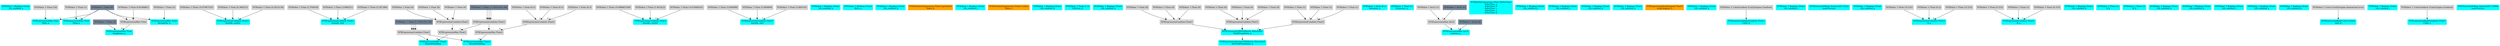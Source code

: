 digraph G {
node0 [shape="box" color="cyan" style="filled" label="VFXValue`1 Boolean (True)
_vfx_enabled_a"]
node1 [shape="box" color="cyan" style="filled" label="VFXExpressionMax Float
Rate_a"]
node2 [shape="box" color="lightgray" style="filled" label="VFXValue`1 Float (16)"]
node3 [shape="box" color="lightslategray" style="filled" label="VFXValue`1 Float (0)"]
node4 [shape="box" color="cyan" style="filled" label="VFXExpressionCombine Float3
bounds_center"]
node5 [shape="box" color="lightgray" style="filled" label="VFXValue`1 Float (-0.07987535)"]
node6 [shape="box" color="lightgray" style="filled" label="VFXValue`1 Float (0.369233)"]
node7 [shape="box" color="lightgray" style="filled" label="VFXValue`1 Float (0.2012136)"]
node8 [shape="box" color="cyan" style="filled" label="VFXExpressionCombine Float3
bounds_size"]
node9 [shape="box" color="lightgray" style="filled" label="VFXValue`1 Float (3.709438)"]
node10 [shape="box" color="lightgray" style="filled" label="VFXValue`1 Float (3.099251)"]
node11 [shape="box" color="lightgray" style="filled" label="VFXValue`1 Float (2.547388)"]
node12 [shape="box" color="cyan" style="filled" label="VFXExpressionMin Float3
boundsPadding"]
node13 [shape="box" color="lightgray" style="filled" label="VFXExpressionMax Float3"]
node14 [shape="box" color="lightgray" style="filled" label="VFXExpressionCombine Float3"]
node15 [shape="box" color="lightgray" style="filled" label="VFXValue`1 Float (0)"]
node16 [shape="box" color="lightgray" style="filled" label="VFXValue`1 Float (0)"]
node17 [shape="box" color="lightgray" style="filled" label="VFXValue`1 Float (0)"]
node18 [shape="box" color="lightgray" style="filled" label="VFXExpressionCombine Float3"]
node19 [shape="box" color="lightslategray" style="filled" label="VFXValue`1 Float (-1.701412E+38)"]
node20 [shape="box" color="lightgray" style="filled" label="VFXExpressionCombine Float3"]
node21 [shape="box" color="lightslategray" style="filled" label="VFXValue`1 Float (1.701412E+38)"]
node22 [shape="box" color="cyan" style="filled" label="VFXExpressionCombine Float3
bounds_center"]
node23 [shape="box" color="lightgray" style="filled" label="VFXValue`1 Float (-0.008661509)"]
node24 [shape="box" color="lightgray" style="filled" label="VFXValue`1 Float (1.401422)"]
node25 [shape="box" color="lightgray" style="filled" label="VFXValue`1 Float (-0.01848245)"]
node26 [shape="box" color="cyan" style="filled" label="VFXExpressionCombine Float3
bounds_size"]
node27 [shape="box" color="lightgray" style="filled" label="VFXValue`1 Float (3.004998)"]
node28 [shape="box" color="lightgray" style="filled" label="VFXValue`1 Float (3.960069)"]
node29 [shape="box" color="lightgray" style="filled" label="VFXValue`1 Float (3.060745)"]
node30 [shape="box" color="cyan" style="filled" label="VFXExpressionMin Float3
boundsPadding"]
node31 [shape="box" color="lightgray" style="filled" label="VFXExpressionMax Float3"]
node32 [shape="box" color="lightgray" style="filled" label="VFXExpressionCombine Float3"]
node33 [shape="box" color="lightgray" style="filled" label="VFXValue`1 Float (0.5)"]
node34 [shape="box" color="lightgray" style="filled" label="VFXValue`1 Float (0.5)"]
node35 [shape="box" color="lightgray" style="filled" label="VFXValue`1 Float (0.5)"]
node36 [shape="box" color="cyan" style="filled" label="VFXValue`1 Boolean (True)
_vfx_enabled_a"]
node37 [shape="box" color="cyan" style="filled" label="VFXValue`1 Boolean (True)
Alive_a"]
node38 [shape="box" color="cyan" style="filled" label="VFXValue`1 Boolean (True)
_vfx_enabled_b"]
node39 [shape="box" color="orange" style="filled" label="VFXAttributeExpression Float3 (position)
Value_b"]
node40 [shape="box" color="cyan" style="filled" label="VFXValue`1 Boolean (True)
_vfx_enabled_c"]
node41 [shape="box" color="orange" style="filled" label="VFXAttributeExpression Float3 (color)
Value_c"]
node42 [shape="box" color="cyan" style="filled" label="VFXValue`1 Boolean (True)
_vfx_enabled_d"]
node43 [shape="box" color="cyan" style="filled" label="VFXValue`1 Float (1.5)
Lifetime_d"]
node44 [shape="box" color="cyan" style="filled" label="VFXValue`1 Boolean (True)
_vfx_enabled_a"]
node45 [shape="box" color="cyan" style="filled" label="VFXExpressionInverseTRSMatrix Matrix4x4
InvFieldTransform_a"]
node46 [shape="box" color="cyan" style="filled" label="VFXExpressionTRSToMatrix Matrix4x4
FieldTransform_a"]
node47 [shape="box" color="lightgray" style="filled" label="VFXExpressionCombine Float3"]
node48 [shape="box" color="lightgray" style="filled" label="VFXValue`1 Float (0)"]
node49 [shape="box" color="lightgray" style="filled" label="VFXValue`1 Float (0)"]
node50 [shape="box" color="lightgray" style="filled" label="VFXValue`1 Float (0)"]
node51 [shape="box" color="lightgray" style="filled" label="VFXExpressionCombine Float3"]
node52 [shape="box" color="lightgray" style="filled" label="VFXValue`1 Float (0)"]
node53 [shape="box" color="lightgray" style="filled" label="VFXValue`1 Float (0)"]
node54 [shape="box" color="lightgray" style="filled" label="VFXValue`1 Float (0)"]
node55 [shape="box" color="lightgray" style="filled" label="VFXExpressionCombine Float3"]
node56 [shape="box" color="lightgray" style="filled" label="VFXValue`1 Float (1)"]
node57 [shape="box" color="lightgray" style="filled" label="VFXValue`1 Float (1)"]
node58 [shape="box" color="lightgray" style="filled" label="VFXValue`1 Float (1)"]
node59 [shape="box" color="cyan" style="filled" label="VFXValue`1 Float (0.1)
Intensity_a"]
node60 [shape="box" color="cyan" style="filled" label="VFXExpressionMax Float
Drag_a"]
node61 [shape="box" color="lightgray" style="filled" label="VFXValue`1 Float (1)"]
node62 [shape="box" color="cyan" style="filled" label="VFXValue`1 Float (1)
frequency_a"]
node63 [shape="box" color="cyan" style="filled" label="VFXExpressionMin Int32
octaves_a"]
node64 [shape="box" color="lightgray" style="filled" label="VFXExpressionMax Int32"]
node65 [shape="box" color="lightgray" style="filled" label="VFXValue`1 Int32 (1)"]
node66 [shape="box" color="lightslategray" style="filled" label="VFXValue`1 Int32 (1)"]
node67 [shape="box" color="lightslategray" style="filled" label="VFXValue`1 Int32 (8)"]
node68 [shape="box" color="cyan" style="filled" label="VFXExpressionMin Float
roughness_a"]
node69 [shape="box" color="lightgray" style="filled" label="VFXExpressionMax Float"]
node70 [shape="box" color="lightgray" style="filled" label="VFXValue`1 Float (0.8348661)"]
node71 [shape="box" color="lightslategray" style="filled" label="VFXValue`1 Float (1)"]
node72 [shape="box" color="cyan" style="filled" label="VFXExpressionMax Float
lacunarity_a"]
node73 [shape="box" color="lightgray" style="filled" label="VFXValue`1 Float (2)"]
node74 [shape="box" color="cyan" style="filled" label="VFXBuiltInExpression Float (DeltaTime)
deltaTime_a
deltaTime_b
deltaTime_c
deltaTime_a
deltaTime_b"]
node75 [shape="box" color="cyan" style="filled" label="VFXValue`1 Boolean (True)
_vfx_enabled_b"]
node76 [shape="box" color="cyan" style="filled" label="VFXValue`1 Boolean (True)
_vfx_enabled_c"]
node77 [shape="box" color="cyan" style="filled" label="VFXValue`1 Boolean (True)
_vfx_enabled_d"]
node78 [shape="box" color="cyan" style="filled" label="VFXValue`1 Boolean (True)
_vfx_enabled_a"]
node79 [shape="box" color="orange" style="filled" label="VFXExpressionStripTangent Float3
stripTangent_a"]
node80 [shape="box" color="cyan" style="filled" label="VFXValue`1 Boolean (True)
_vfx_enabled_b"]
node81 [shape="box" color="cyan" style="filled" label="VFXExpressionBakeGradient Float3
Color_b"]
node82 [shape="box" color="lightgray" style="filled" label="VFXValue`1 ColorGradient (UnityEngine.Gradient)"]
node83 [shape="box" color="cyan" style="filled" label="VFXValue`1 Boolean (True)
_vfx_enabled_c"]
node84 [shape="box" color="cyan" style="filled" label="VFXTexture2DValue Texture2D (1222)
mainTexture"]
node85 [shape="box" color="cyan" style="filled" label="VFXValue`1 Boolean (True)
_vfx_enabled_a"]
node86 [shape="box" color="cyan" style="filled" label="VFXExpressionCombine Float3
A_a"]
node87 [shape="box" color="lightgray" style="filled" label="VFXValue`1 Float (-0.333)"]
node88 [shape="box" color="lightgray" style="filled" label="VFXValue`1 Float (0.2)"]
node89 [shape="box" color="lightgray" style="filled" label="VFXValue`1 Float (-0.333)"]
node90 [shape="box" color="cyan" style="filled" label="VFXExpressionCombine Float3
B_a"]
node91 [shape="box" color="lightgray" style="filled" label="VFXValue`1 Float (0.333)"]
node92 [shape="box" color="lightgray" style="filled" label="VFXValue`1 Float (1)"]
node93 [shape="box" color="lightgray" style="filled" label="VFXValue`1 Float (0.333)"]
node94 [shape="box" color="cyan" style="filled" label="VFXValue`1 Boolean (True)
_vfx_enabled_b"]
node95 [shape="box" color="cyan" style="filled" label="VFXValue`1 Float (1)
A_b"]
node96 [shape="box" color="cyan" style="filled" label="VFXValue`1 Float (3)
B_b"]
node97 [shape="box" color="cyan" style="filled" label="VFXValue`1 Boolean (True)
_vfx_enabled_a"]
node98 [shape="box" color="cyan" style="filled" label="VFXValue`1 Boolean (True)
_vfx_enabled_b"]
node99 [shape="box" color="cyan" style="filled" label="VFXValue`1 Boolean (True)
_vfx_enabled_c"]
node100 [shape="box" color="cyan" style="filled" label="VFXValue`1 Boolean (True)
_vfx_enabled_a"]
node101 [shape="box" color="cyan" style="filled" label="VFXValue`1 Boolean (True)
_vfx_enabled_b"]
node102 [shape="box" color="cyan" style="filled" label="VFXExpressionBakeCurve Float4
Size_b"]
node103 [shape="box" color="lightgray" style="filled" label="VFXValue`1 Curve (UnityEngine.AnimationCurve)"]
node104 [shape="box" color="cyan" style="filled" label="VFXValue`1 Boolean (True)
_vfx_enabled_c"]
node105 [shape="box" color="cyan" style="filled" label="VFXExpressionBakeGradient Float3
Color_c"]
node106 [shape="box" color="lightgray" style="filled" label="VFXValue`1 ColorGradient (UnityEngine.Gradient)"]
node107 [shape="box" color="cyan" style="filled" label="VFXTexture2DValue Texture2D (71890)
mainTexture"]
node2 -> node1 [headlabel="0"]
node3 -> node1 [headlabel="1"]
node5 -> node4 [headlabel="0"]
node6 -> node4 [headlabel="1"]
node7 -> node4 [headlabel="2"]
node9 -> node8 [headlabel="0"]
node10 -> node8 [headlabel="1"]
node11 -> node8 [headlabel="2"]
node13 -> node12 [headlabel="0"]
node20 -> node12 [headlabel="1"]
node14 -> node13 [headlabel="0"]
node18 -> node13 [headlabel="1"]
node15 -> node14 [headlabel="0"]
node16 -> node14 [headlabel="1"]
node17 -> node14 [headlabel="2"]
node19 -> node18 [headlabel="0"]
node19 -> node18 [headlabel="1"]
node19 -> node18 [headlabel="2"]
node21 -> node20 [headlabel="0"]
node21 -> node20 [headlabel="1"]
node21 -> node20 [headlabel="2"]
node23 -> node22 [headlabel="0"]
node24 -> node22 [headlabel="1"]
node25 -> node22 [headlabel="2"]
node27 -> node26 [headlabel="0"]
node28 -> node26 [headlabel="1"]
node29 -> node26 [headlabel="2"]
node31 -> node30 [headlabel="0"]
node20 -> node30 [headlabel="1"]
node32 -> node31 [headlabel="0"]
node18 -> node31 [headlabel="1"]
node33 -> node32 [headlabel="0"]
node34 -> node32 [headlabel="1"]
node35 -> node32 [headlabel="2"]
node46 -> node45 
node47 -> node46 [headlabel="0"]
node51 -> node46 [headlabel="1"]
node55 -> node46 [headlabel="2"]
node48 -> node47 [headlabel="0"]
node49 -> node47 [headlabel="1"]
node50 -> node47 [headlabel="2"]
node52 -> node51 [headlabel="0"]
node53 -> node51 [headlabel="1"]
node54 -> node51 [headlabel="2"]
node56 -> node55 [headlabel="0"]
node57 -> node55 [headlabel="1"]
node58 -> node55 [headlabel="2"]
node61 -> node60 [headlabel="0"]
node3 -> node60 [headlabel="1"]
node64 -> node63 [headlabel="0"]
node67 -> node63 [headlabel="1"]
node65 -> node64 [headlabel="0"]
node66 -> node64 [headlabel="1"]
node69 -> node68 [headlabel="0"]
node71 -> node68 [headlabel="1"]
node70 -> node69 [headlabel="0"]
node3 -> node69 [headlabel="1"]
node73 -> node72 [headlabel="0"]
node3 -> node72 [headlabel="1"]
node82 -> node81 
node87 -> node86 [headlabel="0"]
node88 -> node86 [headlabel="1"]
node89 -> node86 [headlabel="2"]
node91 -> node90 [headlabel="0"]
node92 -> node90 [headlabel="1"]
node93 -> node90 [headlabel="2"]
node103 -> node102 
node106 -> node105 
}
